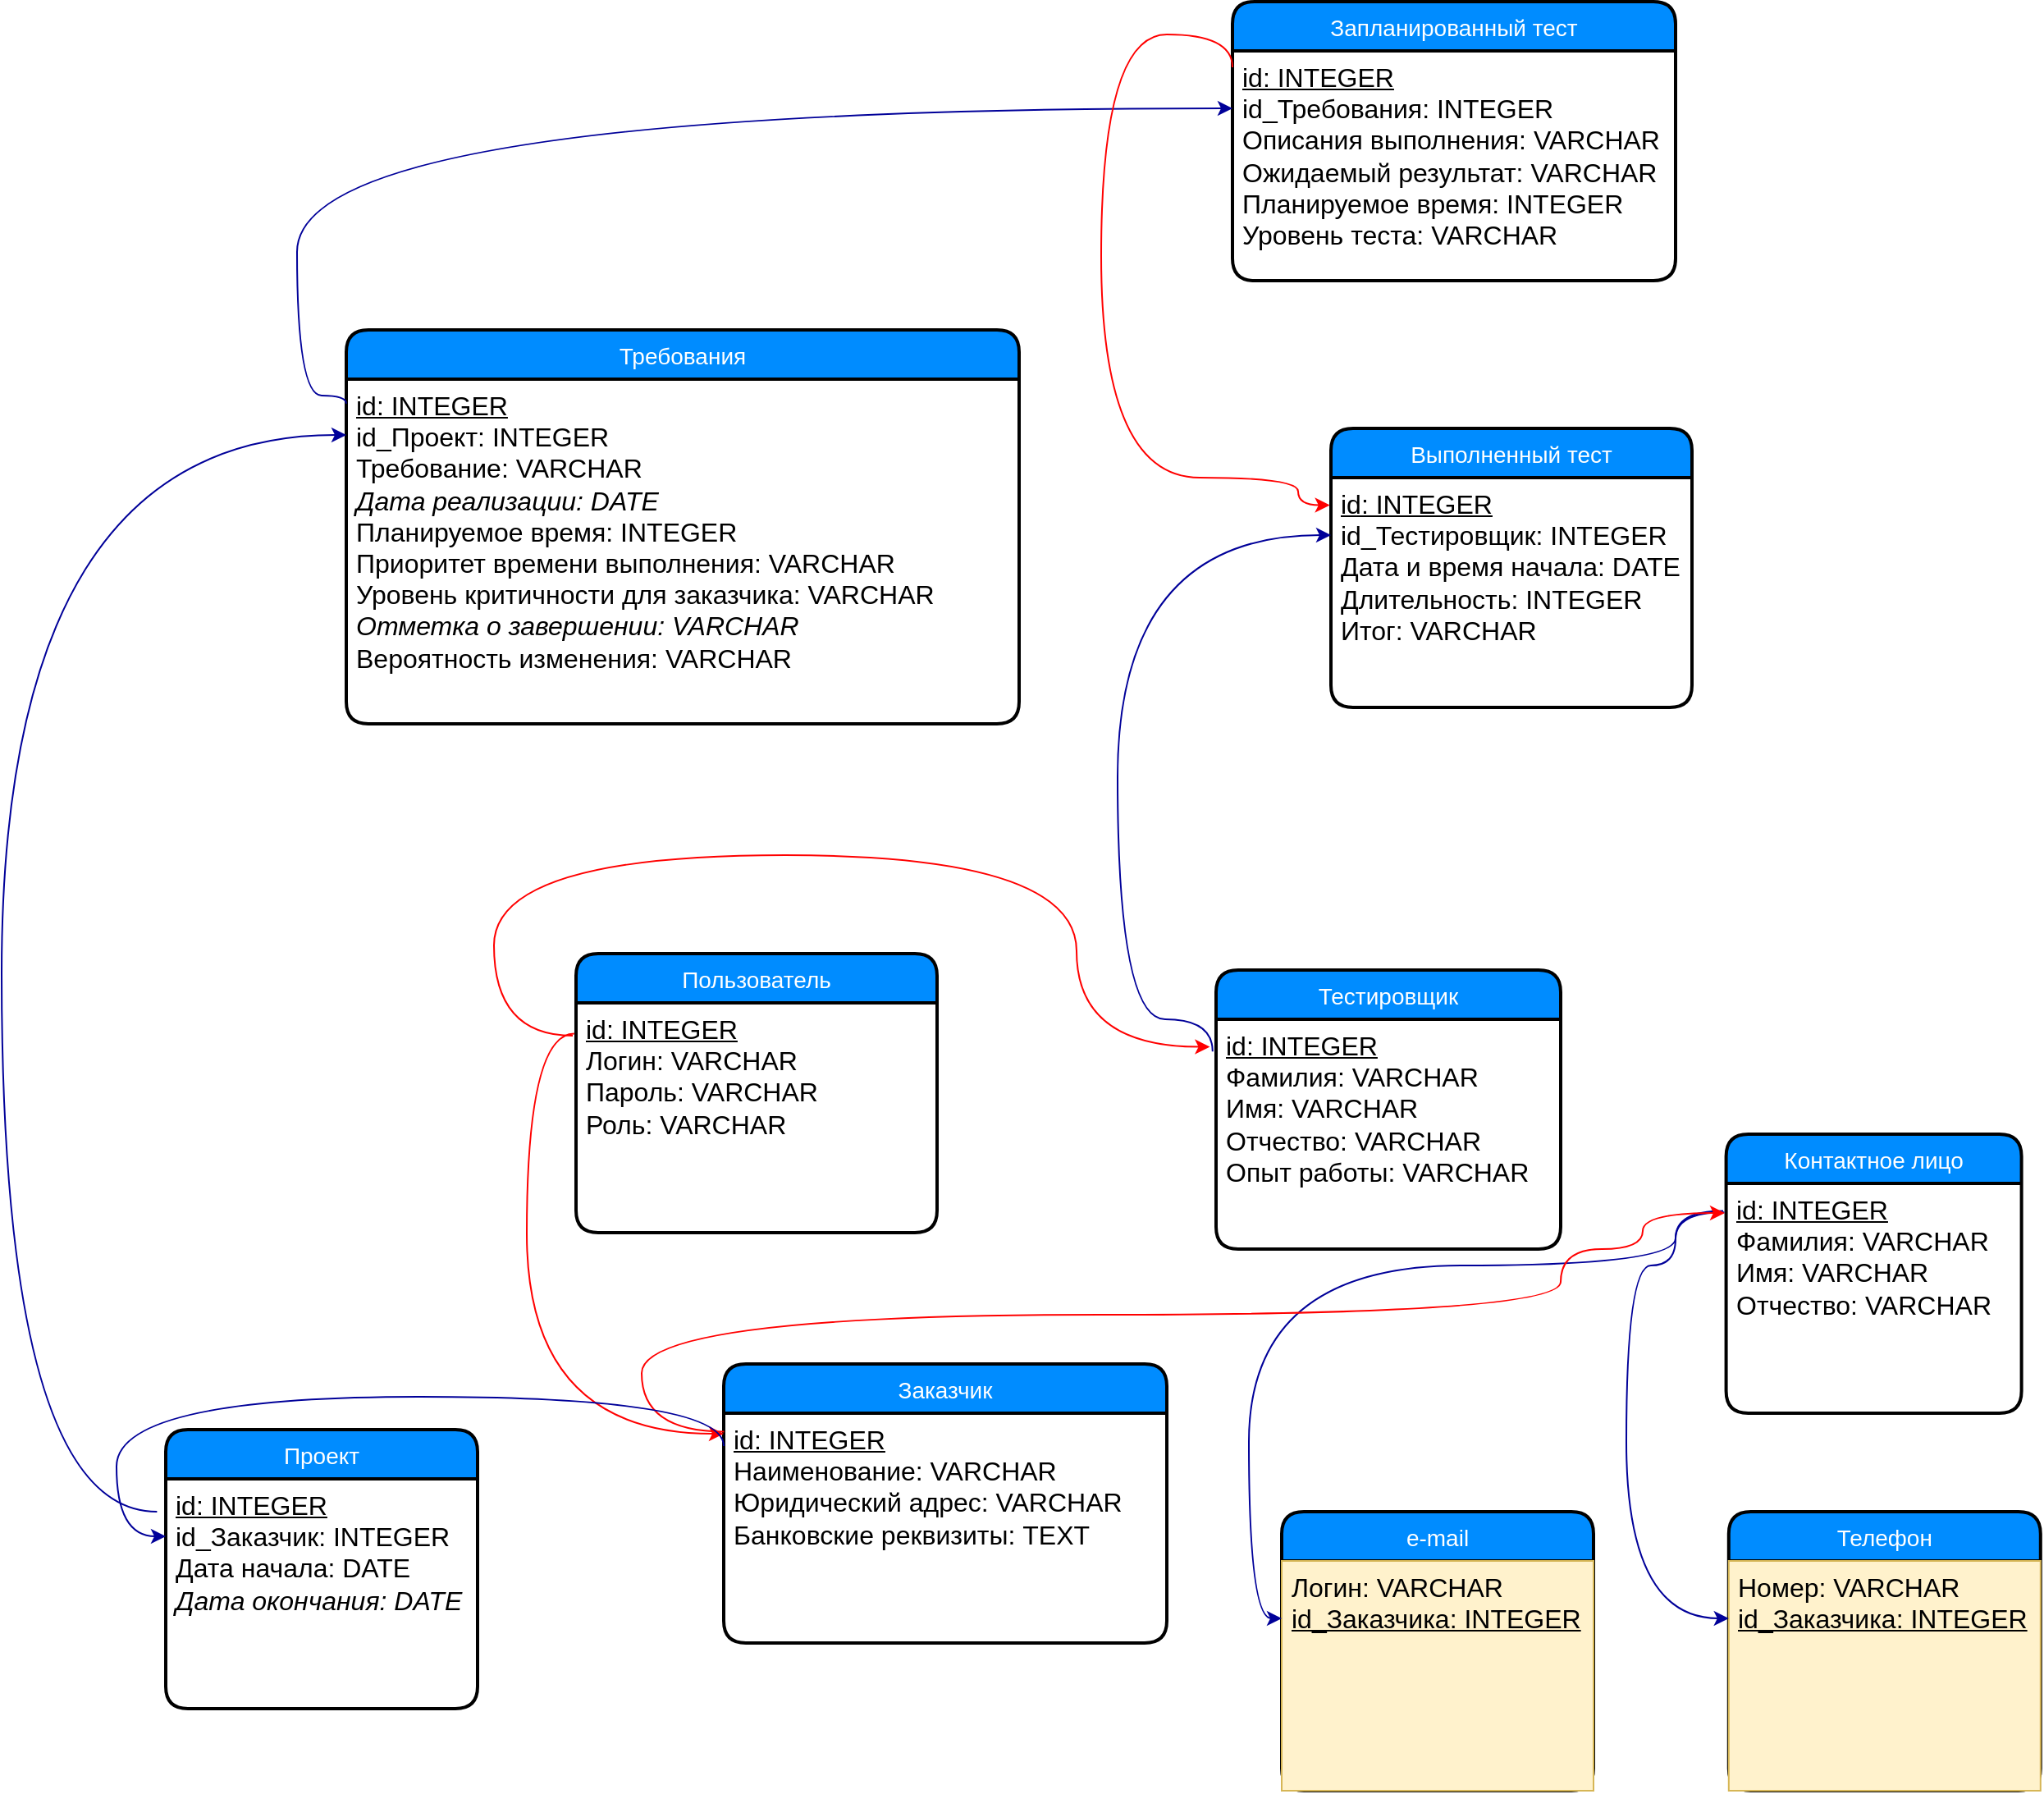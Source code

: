 <mxfile version="12.7.1" type="device"><diagram id="8OVKRPTs8ipJjqHJ2_v-" name="Страница 1"><mxGraphModel dx="2147" dy="823" grid="1" gridSize="10" guides="1" tooltips="1" connect="1" arrows="1" fold="1" page="1" pageScale="1" pageWidth="827" pageHeight="1169" math="0" shadow="0"><root><mxCell id="0"/><mxCell id="1" parent="0"/><mxCell id="F5DHegrBiSAyXKyFAbV_-1" value="Контактное лицо" style="swimlane;childLayout=stackLayout;horizontal=1;startSize=30;horizontalStack=0;fillColor=#008cff;fontColor=#FFFFFF;rounded=1;fontSize=14;fontStyle=0;strokeWidth=2;resizeParent=0;resizeLast=1;shadow=0;dashed=0;align=center;" vertex="1" parent="1"><mxGeometry x="260.8" y="760" width="180" height="170" as="geometry"/></mxCell><mxCell id="F5DHegrBiSAyXKyFAbV_-2" value="&lt;u&gt;id: INTEGER&lt;/u&gt;&lt;br&gt;Фамилия: VARCHAR&lt;br&gt;Имя: VARCHAR&lt;br&gt;Отчество: VARCHAR&lt;br&gt;" style="align=left;strokeColor=none;fillColor=none;spacingLeft=4;fontSize=16;verticalAlign=top;resizable=0;rotatable=0;part=1;html=1;labelBorderColor=none;labelBackgroundColor=none;" vertex="1" parent="F5DHegrBiSAyXKyFAbV_-1"><mxGeometry y="30" width="180" height="140" as="geometry"/></mxCell><mxCell id="F5DHegrBiSAyXKyFAbV_-21" value="Заказчик" style="swimlane;childLayout=stackLayout;horizontal=1;startSize=30;horizontalStack=0;fillColor=#008cff;fontColor=#FFFFFF;rounded=1;fontSize=14;fontStyle=0;strokeWidth=2;resizeParent=0;resizeLast=1;shadow=0;dashed=0;align=center;" vertex="1" parent="1"><mxGeometry x="-350" y="900" width="270" height="170" as="geometry"/></mxCell><mxCell id="F5DHegrBiSAyXKyFAbV_-22" value="&lt;u&gt;id: INTEGER&lt;/u&gt;&lt;br&gt;Наименование: VARCHAR&lt;br&gt;Юридический адрес: VARCHAR&lt;br&gt;Банковские реквизиты: TEXT" style="align=left;strokeColor=none;fillColor=none;spacingLeft=4;fontSize=16;verticalAlign=top;resizable=0;rotatable=0;part=1;html=1;labelBorderColor=none;labelBackgroundColor=none;" vertex="1" parent="F5DHegrBiSAyXKyFAbV_-21"><mxGeometry y="30" width="270" height="140" as="geometry"/></mxCell><mxCell id="F5DHegrBiSAyXKyFAbV_-23" value="Проект" style="swimlane;childLayout=stackLayout;horizontal=1;startSize=30;horizontalStack=0;fillColor=#008cff;fontColor=#FFFFFF;rounded=1;fontSize=14;fontStyle=0;strokeWidth=2;resizeParent=0;resizeLast=1;shadow=0;dashed=0;align=center;" vertex="1" parent="1"><mxGeometry x="-690" y="940" width="190" height="170" as="geometry"/></mxCell><mxCell id="F5DHegrBiSAyXKyFAbV_-24" value="&lt;u&gt;id: INTEGER&lt;br&gt;&lt;/u&gt;id_Заказчик: INTEGER&lt;br&gt;Дата начала: DATE&lt;span style=&quot;color: rgba(0 , 0 , 0 , 0) ; font-family: monospace ; font-size: 0px&quot;&gt;%3CmxGraphModel%3E%3Croot%3E%3CmxCell%20id%3D%220%22%2F%3E%3CmxCell%20id%3D%221%22%20parent%3D%220%22%2F%3E%3CmxCell%20id%3D%222%22%20value%3D%22%D0%9A%D0%BE%D0%BD%D1%82%D0%B0%D0%BA%D1%82%D0%BD%D0%BE%D0%B5%20%D0%BB%D0%B8%D1%86%D0%BE%22%20style%3D%22swimlane%3BchildLayout%3DstackLayout%3Bhorizontal%3D1%3BstartSize%3D30%3BhorizontalStack%3D0%3BfillColor%3D%23008cff%3BfontColor%3D%23FFFFFF%3Brounded%3D1%3BfontSize%3D14%3BfontStyle%3D0%3BstrokeWidth%3D2%3BresizeParent%3D0%3BresizeLast%3D1%3Bshadow%3D0%3Bdashed%3D0%3Balign%3Dcenter%3B%22%20vertex%3D%221%22%20parent%3D%221%22%3E%3CmxGeometry%20x%3D%22170%22%20y%3D%2270%22%20width%3D%22180%22%20height%3D%22170%22%20as%3D%22geometry%22%2F%3E%3C%2FmxCell%3E%3CmxCell%20id%3D%223%22%20value%3D%22id%3A%20INTEGER%26lt%3Bbr%26gt%3B%D0%A4%D0%B0%D0%BC%D0%B8%D0%BB%D0%B8%D1%8F%3A%20VARCHAR%26lt%3Bbr%26gt%3B%D0%98%D0%BC%D1%8F%3A%20VARCHAR%26lt%3Bbr%26gt%3B%D0%9E%D1%82%D1%87%D0%B5%D1%81%D1%82%D0%B2%D0%BE%3A%20VARCHAR%26lt%3Bbr%26gt%3B%26lt%3Bbr%26gt%3B%22%20style%3D%22align%3Dleft%3BstrokeColor%3Dnone%3BfillColor%3Dnone%3BspacingLeft%3D4%3BfontSize%3D16%3BverticalAlign%3Dtop%3Bresizable%3D0%3Brotatable%3D0%3Bpart%3D1%3Bhtml%3D1%3BlabelBorderColor%3Dnone%3BlabelBackgroundColor%3Dnone%3B%22%20vertex%3D%221%22%20parent%3D%222%22%3E%3CmxGeometry%20y%3D%2230%22%20width%3D%22180%22%20height%3D%22140%22%20as%3D%22geometry%22%2F%3E%3C%2FmxCell%3E%3C%2Froot%3E%3C%2FmxGraphModel%3E&lt;/span&gt;&lt;br&gt;&lt;i&gt;Дата окончания: DATE&lt;/i&gt;" style="align=left;strokeColor=none;fillColor=none;spacingLeft=4;fontSize=16;verticalAlign=top;resizable=0;rotatable=0;part=1;html=1;labelBorderColor=none;labelBackgroundColor=none;" vertex="1" parent="F5DHegrBiSAyXKyFAbV_-23"><mxGeometry y="30" width="190" height="140" as="geometry"/></mxCell><mxCell id="F5DHegrBiSAyXKyFAbV_-25" value="Требования" style="swimlane;childLayout=stackLayout;horizontal=1;startSize=30;horizontalStack=0;fillColor=#008cff;fontColor=#FFFFFF;rounded=1;fontSize=14;fontStyle=0;strokeWidth=2;resizeParent=0;resizeLast=1;shadow=0;dashed=0;align=center;" vertex="1" parent="1"><mxGeometry x="-580" y="270" width="410" height="240" as="geometry"/></mxCell><mxCell id="F5DHegrBiSAyXKyFAbV_-26" value="&lt;u&gt;id: INTEGER&lt;br&gt;&lt;/u&gt;id_Проект: INTEGER&lt;br&gt;Требование: VARCHAR&lt;br&gt;&lt;i&gt;Дата реализации: DATE&lt;/i&gt;&lt;br&gt;Планируемое время: INTEGER&lt;br&gt;Приоритет времени выполнения: VARCHAR&lt;br&gt;Уровень критичности для заказчика: VARCHAR&lt;br&gt;&lt;i&gt;Отметка о завершении: VARCHAR&lt;/i&gt;&lt;br&gt;Вероятность изменения: VARCHAR&amp;nbsp;&lt;span style=&quot;color: rgba(0 , 0 , 0 , 0) ; font-family: monospace ; font-size: 0px&quot;&gt;%3CmxGraphModel%3E%3Croot%3E%3CmxCell%20id%3D%220%22%2F%3E%3CmxCell%20id%3D%221%22%20parent%3D%220%22%2F%3E%3CmxCell%20id%3D%222%22%20value%3D%22%D0%9A%D0%BE%D0%BD%D1%82%D0%B0%D0%BA%D1%82%D0%BD%D0%BE%D0%B5%20%D0%BB%D0%B8%D1%86%D0%BE%22%20style%3D%22swimlane%3BchildLayout%3DstackLayout%3Bhorizontal%3D1%3BstartSize%3D30%3BhorizontalStack%3D0%3BfillColor%3D%23008cff%3BfontColor%3D%23FFFFFF%3Brounded%3D1%3BfontSize%3D14%3BfontStyle%3D0%3BstrokeWidth%3D2%3BresizeParent%3D0%3BresizeLast%3D1%3Bshadow%3D0%3Bdashed%3D0%3Balign%3Dcenter%3B%22%20vertex%3D%221%22%20parent%3D%221%22%3E%3CmxGeometry%20x%3D%22170%22%20y%3D%2270%22%20width%3D%22180%22%20height%3D%22170%22%20as%3D%22geometry%22%2F%3E%3C%2FmxCell%3E%3CmxCell%20id%3D%223%22%20value%3D%22id%3A%20INTEGER%26lt%3Bbr%26gt%3B%D0%A4%D0%B0%D0%BC%D0%B8%D0%BB%D0%B8%D1%8F%3A%20VARCHAR%26lt%3Bbr%26gt%3B%D0%98%D0%BC%D1%8F%3A%20VARCHAR%26lt%3Bbr%26gt%3B%D0%9E%D1%82%D1%87%D0%B5%D1%81%D1%82%D0%B2%D0%BE%3A%20VARCHAR%26lt%3Bbr%26gt%3B%26lt%3Bbr%26gt%3B%22%20style%3D%22align%3Dleft%3BstrokeColor%3Dnone%3BfillColor%3Dnone%3BspacingLeft%3D4%3BfontSize%3D16%3BverticalAlign%3Dtop%3Bresizable%3D0%3Brotatable%3D0%3Bpart%3D1%3Bhtml%3D1%3BlabelBorderColor%3Dnone%3BlabelBackgroundColor%3Dnone%3B%22%20vertex%3D%221%22%20parent%3D%222%22%3E%3CmxGeometry%20y%3D%2230%22%20width%3D%22180%22%20height%3D%22140%22%20as%3D%22geometry%22%2F%3E%3C%2FmxCell%3E%3C%2Froot%3E%3C%2FmxGraphModel%3E&lt;/span&gt;&lt;br&gt;&lt;span style=&quot;color: rgba(0 , 0 , 0 , 0) ; font-family: monospace ; font-size: 0px&quot;&gt;%3CmxGraphModel%3E%3Croot%3E%3CmxCell%20id%3D%220%22%2F%3E%3CmxCell%20id%3D%221%22%20parent%3D%220%22%2F%3E%3CmxCell%20id%3D%222%22%20value%3D%22%D0%9A%D0%BE%D0%BD%D1%82%D0%B0%D0%BA%D1%82%D0%BD%D0%BE%D0%B5%20%D0%BB%D0%B8%D1%86%D0%BE%22%20style%3D%22swimlane%3BchildLayout%3DstackLayout%3Bhorizontal%3D1%3BstartSize%3D30%3BhorizontalStack%3D0%3BfillColor%3D%23008cff%3BfontColor%3D%23FFFFFF%3Brounded%3D1%3BfontSize%3D14%3BfontStyle%3D0%3BstrokeWidth%3D2%3BresizeParent%3D0%3BresizeLast%3D1%3Bshadow%3D0%3Bdashed%3D0%3Balign%3Dcenter%3B%22%20vertex%3D%221%22%20parent%3D%221%22%3E%3CmxGeometry%20x%3D%22170%22%20y%3D%2270%22%20width%3D%22180%22%20height%3D%22170%22%20as%3D%22geometry%22%2F%3E%3C%2FmxCell%3E%3CmxCell%20id%3D%223%22%20value%3D%22id%3A%20INTEGER%26lt%3Bbr%26gt%3B%D0%A4%D0%B0%D0%BC%D0%B8%D0%BB%D0%B8%D1%8F%3A%20VARCHAR%26lt%3Bbr%26gt%3B%D0%98%D0%BC%D1%8F%3A%20VARCHAR%26lt%3Bbr%26gt%3B%D0%9E%D1%82%D1%87%D0%B5%D1%81%D1%82%D0%B2%D0%BE%3A%20VARCHAR%26lt%3Bbr%26gt%3B%26lt%3Bbr%26gt%3B%22%20style%3D%22align%3Dleft%3BstrokeColor%3Dnone%3BfillColor%3Dnone%3BspacingLeft%3D4%3BfontSize%3D16%3BverticalAlign%3Dtop%3Bresizable%3D0%3Brotatable%3D0%3Bpart%3D1%3Bhtml%3D1%3BlabelBorderColor%3Dnone%3BlabelBackgroundColor%3Dnone%3B%22%20vertex%3D%221%22%20parent%3D%222%22%3E%3CmxGeometry%20y%3D%2230%22%20width%3D%22180%22%20height%3D%22140%22%20as%3D%22geometry%22%2F%3E%3C%2FmxCell%3E%3C%2Froot%3E%3C%2FmxGraphModel%3&lt;/span&gt;&lt;br&gt;&lt;span style=&quot;color: rgba(0 , 0 , 0 , 0) ; font-family: monospace ; font-size: 0px&quot;&gt;%3CmxGraphModel%3E%3Croot%3E%3CmxCell%20id%3D%220%22%2F%3E%3CmxCell%20id%3D%221%22%20parent%3D%220%22%2F%3E%3CmxCell%20id%3D%222%22%20value%3D%22%D0%9A%D0%BE%D0%BD%D1%82%D0%B0%D0%BA%D1%82%D0%BD%D0%BE%D0%B5%20%D0%BB%D0%B8%D1%86%D0%BE%22%20style%3D%22swimlane%3BchildLayout%3DstackLayout%3Bhorizontal%3D1%3BstartSize%3D30%3BhorizontalStack%3D0%3BfillColor%3D%23008cff%3BfontColor%3D%23FFFFFF%3Brounded%3D1%3BfontSize%3D14%3BfontStyle%3D0%3BstrokeWidth%3D2%3BresizeParent%3D0%3BresizeLast%3D1%3Bshadow%3D0%3Bdashed%3D0%3Balign%3Dcenter%3B%22%20vertex%3D%221%22%20parent%3D%221%22%3E%3CmxGeometry%20x%3D%22170%22%20y%3D%2270%22%20width%3D%22180%22%20height%3D%22170%22%20as%3D%22geometry%22%2F%3E%3C%2FmxCell%3E%3CmxCell%20id%3D%223%22%20value%3D%22id%3A%20INTEGER%26lt%3Bbr%26gt%3B%D0%A4%D0%B0%D0%BC%D0%B8%D0%BB%D0%B8%D1%8F%3A%20VARCHAR%26lt%3Bbr%26gt%3B%D0%98%D0%BC%D1%8F%3A%20VARCHAR%26lt%3Bbr%26gt%3B%D0%9E%D1%82%D1%87%D0%B5%D1%81%D1%82%D0%B2%D0%BE%3A%20VARCHAR%26lt%3Bbr%26gt%3B%26lt%3Bbr%26gt%3B%22%20style%3D%22align%3Dleft%3BstrokeColor%3Dnone%3BfillColor%3Dnone%3BspacingLeft%3D4%3BfontSize%3D16%3BverticalAlign%3Dtop%3Bresizable%3D0%3Brotatable%3D0%3Bpart%3D1%3Bhtml%3D1%3BlabelBorderColor%3Dnone%3BlabelBackgroundColor%3Dnone%3B%22%20vertex%3D%221%22%20parent%3D%222%22%3E%3CmxGeometry%20y%3D%2230%22%20width%3D%22180%22%20height%3D%22140%22%20as%3D%22geometry%22%2F%3E%3C%2FmxCell%3E%3C%2Froot%3E%3C%2FmxGraphModel%3E&lt;/span&gt;" style="align=left;strokeColor=none;fillColor=none;spacingLeft=4;fontSize=16;verticalAlign=top;resizable=0;rotatable=0;part=1;html=1;labelBorderColor=none;labelBackgroundColor=none;" vertex="1" parent="F5DHegrBiSAyXKyFAbV_-25"><mxGeometry y="30" width="410" height="210" as="geometry"/></mxCell><mxCell id="F5DHegrBiSAyXKyFAbV_-28" value="Запланированный тест" style="swimlane;childLayout=stackLayout;horizontal=1;startSize=30;horizontalStack=0;fillColor=#008cff;fontColor=#FFFFFF;rounded=1;fontSize=14;fontStyle=0;strokeWidth=2;resizeParent=0;resizeLast=1;shadow=0;dashed=0;align=center;" vertex="1" parent="1"><mxGeometry x="-40" y="70" width="270" height="170" as="geometry"/></mxCell><mxCell id="F5DHegrBiSAyXKyFAbV_-29" value="&lt;u&gt;id: INTEGER&lt;/u&gt;&lt;br&gt;id_Требования: INTEGER&lt;br&gt;Описания выполнения: VARCHAR&lt;br&gt;Ожидаемый результат: VARCHAR&lt;br&gt;Планируемое время: INTEGER&lt;br&gt;Уровень теста: VARCHAR&lt;br&gt;&lt;span style=&quot;color: rgba(0 , 0 , 0 , 0) ; font-family: monospace ; font-size: 0px&quot;&gt;J%3CmxGraphModel%3E%3Croot%3E%3CmxCell%20id%3D%220%22%2F%3E%3CmxCell%20id%3D%221%22%20parent%3D%220%22%2F%3E%3CmxCell%20id%3D%222%22%20value%3D%22%D0%9A%D0%BE%D0%BD%D1%82%D0%B0%D0%BA%D1%82%D0%BD%D0%BE%D0%B5%20%D0%BB%D0%B8%D1%86%D0%BE%22%20style%3D%22swimlane%3BchildLayout%3DstackLayout%3Bhorizontal%3D1%3BstartSize%3D30%3BhorizontalStack%3D0%3BfillColor%3D%23008cff%3BfontColor%3D%23FFFFFF%3Brounded%3D1%3BfontSize%3D14%3BfontStyle%3D0%3BstrokeWidth%3D2%3BresizeParent%3D0%3BresizeLast%3D1%3Bshadow%3D0%3Bdashed%3D0%3Balign%3Dcenter%3B%22%20vertex%3D%221%22%20parent%3D%221%22%3E%3CmxGeometry%20x%3D%22170%22%20y%3D%2270%22%20width%3D%22180%22%20height%3D%22170%22%20as%3D%22geometry%22%2F%3E%3C%2FmxCell%3E%3CmxCell%20id%3D%223%22%20value%3D%22id%3A%20INTEGER%26lt%3Bbr%26gt%3B%D0%A4%D0%B0%D0%BC%D0%B8%D0%BB%D0%B8%D1%8F%3A%20VARCHAR%26lt%3Bbr%26gt%3B%D0%98%D0%BC%D1%8F%3A%20VARCHAR%26lt%3Bbr%26gt%3B%D0%9E%D1%82%D1%87%D0%B5%D1%81%D1%82%D0%B2%D0%BE%3A%20VARCHAR%26lt%3Bbr%26gt%3B%26lt%3Bbr%26gt%3B%22%20style%3D%22align%3Dleft%3BstrokeColor%3Dnone%3BfillColor%3Dnone%3BspacingLeft%3D4%3BfontSize%3D16%3BverticalAlign%3Dtop%3Bresizable%3D0%3Brotatable%3D0%3Bpart%3D1%3Bhtml%3D1%3BlabelBorderColor%3Dnone%3BlabelBackgroundColor%3Dnone%3B%22%20vertex%3D%221%22%20parent%3D%222%22%3E%3CmxGeometry%20y%3D%2230%22%20width%3D%22180%22%20height%3D%22140%22%20as%3D%22geometry%22%2F%3E%3C%2FmxCell%3E%3C%2Froot%3E%3C%2FmxGraphMocfffsdas&lt;/span&gt;" style="align=left;strokeColor=none;fillColor=none;spacingLeft=4;fontSize=16;verticalAlign=top;resizable=0;rotatable=0;part=1;html=1;labelBorderColor=none;labelBackgroundColor=none;" vertex="1" parent="F5DHegrBiSAyXKyFAbV_-28"><mxGeometry y="30" width="270" height="140" as="geometry"/></mxCell><mxCell id="F5DHegrBiSAyXKyFAbV_-32" value="Выполненный тест" style="swimlane;childLayout=stackLayout;horizontal=1;startSize=30;horizontalStack=0;fillColor=#008cff;fontColor=#FFFFFF;rounded=1;fontSize=14;fontStyle=0;strokeWidth=2;resizeParent=0;resizeLast=1;shadow=0;dashed=0;align=center;" vertex="1" parent="1"><mxGeometry x="20" y="330" width="220" height="170" as="geometry"/></mxCell><mxCell id="F5DHegrBiSAyXKyFAbV_-33" value="&lt;u&gt;id: INTEGER&lt;br&gt;&lt;/u&gt;id_Тестировщик: INTEGER&lt;br&gt;Дата и время начала: DATE&lt;br&gt;Длительность: INTEGER&lt;br&gt;Итог: VARCHAR" style="align=left;strokeColor=none;fillColor=none;spacingLeft=4;fontSize=16;verticalAlign=top;resizable=0;rotatable=0;part=1;html=1;labelBorderColor=none;labelBackgroundColor=none;" vertex="1" parent="F5DHegrBiSAyXKyFAbV_-32"><mxGeometry y="30" width="220" height="140" as="geometry"/></mxCell><mxCell id="F5DHegrBiSAyXKyFAbV_-34" value="Пользователь" style="swimlane;childLayout=stackLayout;horizontal=1;startSize=30;horizontalStack=0;fillColor=#008cff;fontColor=#FFFFFF;rounded=1;fontSize=14;fontStyle=0;strokeWidth=2;resizeParent=0;resizeLast=1;shadow=0;dashed=0;align=center;" vertex="1" parent="1"><mxGeometry x="-440" y="650" width="220" height="170" as="geometry"/></mxCell><mxCell id="F5DHegrBiSAyXKyFAbV_-35" value="&lt;u&gt;id: INTEGER&lt;/u&gt;&lt;br&gt;Логин: VARCHAR&lt;br&gt;Пароль: VARCHAR&lt;br&gt;Роль: VARCHAR" style="align=left;strokeColor=none;fillColor=none;spacingLeft=4;fontSize=16;verticalAlign=top;resizable=0;rotatable=0;part=1;html=1;labelBorderColor=none;labelBackgroundColor=none;" vertex="1" parent="F5DHegrBiSAyXKyFAbV_-34"><mxGeometry y="30" width="220" height="140" as="geometry"/></mxCell><mxCell id="F5DHegrBiSAyXKyFAbV_-38" value="Тестировщик" style="swimlane;childLayout=stackLayout;horizontal=1;startSize=30;horizontalStack=0;fillColor=#008cff;fontColor=#FFFFFF;rounded=1;fontSize=14;fontStyle=0;strokeWidth=2;resizeParent=0;resizeLast=1;shadow=0;dashed=0;align=center;" vertex="1" parent="1"><mxGeometry x="-50" y="660" width="210" height="170" as="geometry"/></mxCell><mxCell id="F5DHegrBiSAyXKyFAbV_-39" value="&lt;u&gt;id: INTEGER&lt;/u&gt;&lt;br&gt;Фамилия: VARCHAR&lt;br&gt;Имя: VARCHAR&lt;br&gt;Отчество: VARCHAR&lt;br&gt;Опыт работы: VARCHAR" style="align=left;strokeColor=none;fillColor=none;spacingLeft=4;fontSize=16;verticalAlign=top;resizable=0;rotatable=0;part=1;html=1;labelBorderColor=none;labelBackgroundColor=none;" vertex="1" parent="F5DHegrBiSAyXKyFAbV_-38"><mxGeometry y="30" width="210" height="140" as="geometry"/></mxCell><mxCell id="F5DHegrBiSAyXKyFAbV_-52" style="edgeStyle=orthogonalEdgeStyle;curved=1;rounded=0;orthogonalLoop=1;jettySize=auto;html=1;entryX=-0.018;entryY=0.12;entryDx=0;entryDy=0;entryPerimeter=0;fontSize=16;fontColor=#FF0000;fillColor=#ffe6cc;strokeColor=#FF0000;" edge="1" parent="1" target="F5DHegrBiSAyXKyFAbV_-39"><mxGeometry relative="1" as="geometry"><mxPoint x="-442" y="700" as="sourcePoint"/><Array as="points"><mxPoint x="-442" y="700"/><mxPoint x="-490" y="700"/><mxPoint x="-490" y="590"/><mxPoint x="-135" y="590"/><mxPoint x="-135" y="707"/></Array></mxGeometry></mxCell><mxCell id="F5DHegrBiSAyXKyFAbV_-55" style="edgeStyle=orthogonalEdgeStyle;curved=1;rounded=0;orthogonalLoop=1;jettySize=auto;html=1;exitX=-0.005;exitY=0.134;exitDx=0;exitDy=0;entryX=0;entryY=0.25;entryDx=0;entryDy=0;strokeColor=#FF0000;fontSize=16;fontColor=#FF0000;exitPerimeter=0;" edge="1" parent="1" source="F5DHegrBiSAyXKyFAbV_-35" target="F5DHegrBiSAyXKyFAbV_-21"><mxGeometry relative="1" as="geometry"><Array as="points"><mxPoint x="-470" y="699"/><mxPoint x="-470" y="943"/></Array></mxGeometry></mxCell><mxCell id="F5DHegrBiSAyXKyFAbV_-56" value="Телефон" style="swimlane;childLayout=stackLayout;horizontal=1;startSize=30;horizontalStack=0;fillColor=#008cff;fontColor=#FFFFFF;rounded=1;fontSize=14;fontStyle=0;strokeWidth=2;resizeParent=0;resizeLast=1;shadow=0;dashed=0;align=center;" vertex="1" parent="1"><mxGeometry x="262.4" y="990" width="190" height="170" as="geometry"/></mxCell><mxCell id="F5DHegrBiSAyXKyFAbV_-57" value="Номер: VARCHAR&lt;br&gt;&lt;u&gt;id_Заказчика: INTEGER&lt;/u&gt;" style="align=left;strokeColor=#d6b656;fillColor=#fff2cc;spacingLeft=4;fontSize=16;verticalAlign=top;resizable=0;rotatable=0;part=1;html=1;labelBorderColor=none;labelBackgroundColor=none;" vertex="1" parent="F5DHegrBiSAyXKyFAbV_-56"><mxGeometry y="30" width="190" height="140" as="geometry"/></mxCell><mxCell id="F5DHegrBiSAyXKyFAbV_-58" style="edgeStyle=orthogonalEdgeStyle;curved=1;rounded=0;orthogonalLoop=1;jettySize=auto;html=1;exitX=-0.006;exitY=0.126;exitDx=0;exitDy=0;entryX=0;entryY=0.25;entryDx=0;entryDy=0;strokeColor=#000099;fontSize=16;fontColor=#FF0000;exitPerimeter=0;" edge="1" parent="1" source="F5DHegrBiSAyXKyFAbV_-2" target="F5DHegrBiSAyXKyFAbV_-57"><mxGeometry relative="1" as="geometry"><Array as="points"><mxPoint x="230" y="808"/><mxPoint x="230" y="840"/><mxPoint x="200" y="840"/><mxPoint x="200" y="1055"/></Array></mxGeometry></mxCell><mxCell id="F5DHegrBiSAyXKyFAbV_-61" value="e-mail" style="swimlane;childLayout=stackLayout;horizontal=1;startSize=30;horizontalStack=0;fillColor=#008cff;fontColor=#FFFFFF;rounded=1;fontSize=14;fontStyle=0;strokeWidth=2;resizeParent=0;resizeLast=1;shadow=0;dashed=0;align=center;" vertex="1" parent="1"><mxGeometry x="-10" y="990" width="190" height="170" as="geometry"/></mxCell><mxCell id="F5DHegrBiSAyXKyFAbV_-62" value="Логин: VARCHAR&lt;br&gt;&lt;u&gt;id_Заказчика: INTEGER&lt;/u&gt;" style="align=left;strokeColor=#d6b656;fillColor=#fff2cc;spacingLeft=4;fontSize=16;verticalAlign=top;resizable=0;rotatable=0;part=1;html=1;labelBorderColor=none;labelBackgroundColor=none;" vertex="1" parent="F5DHegrBiSAyXKyFAbV_-61"><mxGeometry y="30" width="190" height="140" as="geometry"/></mxCell><mxCell id="F5DHegrBiSAyXKyFAbV_-63" style="edgeStyle=orthogonalEdgeStyle;curved=1;rounded=0;orthogonalLoop=1;jettySize=auto;html=1;entryX=0;entryY=0.25;entryDx=0;entryDy=0;strokeColor=#000099;fontSize=16;fontColor=#FF0000;exitX=-0.01;exitY=0.12;exitDx=0;exitDy=0;exitPerimeter=0;" edge="1" parent="1" source="F5DHegrBiSAyXKyFAbV_-2" target="F5DHegrBiSAyXKyFAbV_-62"><mxGeometry relative="1" as="geometry"><mxPoint x="261" y="820" as="sourcePoint"/><Array as="points"><mxPoint x="230" y="807"/><mxPoint x="230" y="840"/><mxPoint x="-30" y="840"/><mxPoint x="-30" y="1055"/></Array></mxGeometry></mxCell><mxCell id="F5DHegrBiSAyXKyFAbV_-64" style="edgeStyle=orthogonalEdgeStyle;curved=1;rounded=0;orthogonalLoop=1;jettySize=auto;html=1;exitX=0.001;exitY=0.08;exitDx=0;exitDy=0;strokeColor=#FF0000;fontSize=16;fontColor=#FF0000;exitPerimeter=0;" edge="1" parent="1" source="F5DHegrBiSAyXKyFAbV_-22"><mxGeometry relative="1" as="geometry"><mxPoint x="260" y="808" as="targetPoint"/><Array as="points"><mxPoint x="-400" y="941"/><mxPoint x="-400" y="870"/><mxPoint x="160" y="870"/><mxPoint x="160" y="830"/><mxPoint x="210" y="830"/><mxPoint x="210" y="808"/></Array></mxGeometry></mxCell><mxCell id="F5DHegrBiSAyXKyFAbV_-66" style="edgeStyle=orthogonalEdgeStyle;curved=1;rounded=0;orthogonalLoop=1;jettySize=auto;html=1;entryX=0;entryY=0.25;entryDx=0;entryDy=0;strokeColor=#000099;fontSize=16;fontColor=#FF0000;" edge="1" parent="1" target="F5DHegrBiSAyXKyFAbV_-24"><mxGeometry relative="1" as="geometry"><mxPoint x="-350" y="950" as="sourcePoint"/><Array as="points"><mxPoint x="-350" y="920"/><mxPoint x="-720" y="920"/><mxPoint x="-720" y="1005"/></Array></mxGeometry></mxCell><mxCell id="F5DHegrBiSAyXKyFAbV_-68" style="edgeStyle=orthogonalEdgeStyle;curved=1;rounded=0;orthogonalLoop=1;jettySize=auto;html=1;exitX=-0.028;exitY=0.143;exitDx=0;exitDy=0;strokeColor=#000099;fontSize=16;fontColor=#FF0000;exitPerimeter=0;entryX=0;entryY=0.162;entryDx=0;entryDy=0;entryPerimeter=0;" edge="1" parent="1" source="F5DHegrBiSAyXKyFAbV_-24" target="F5DHegrBiSAyXKyFAbV_-26"><mxGeometry relative="1" as="geometry"><mxPoint x="-600" y="330" as="targetPoint"/><Array as="points"><mxPoint x="-790" y="990"/><mxPoint x="-790" y="334"/></Array></mxGeometry></mxCell><mxCell id="F5DHegrBiSAyXKyFAbV_-69" style="edgeStyle=orthogonalEdgeStyle;curved=1;rounded=0;orthogonalLoop=1;jettySize=auto;html=1;exitX=-0.01;exitY=0.14;exitDx=0;exitDy=0;entryX=0;entryY=0.25;entryDx=0;entryDy=0;strokeColor=#000099;fontSize=16;fontColor=#FF0000;exitPerimeter=0;" edge="1" parent="1" source="F5DHegrBiSAyXKyFAbV_-39" target="F5DHegrBiSAyXKyFAbV_-33"><mxGeometry relative="1" as="geometry"><Array as="points"><mxPoint x="-52" y="690"/><mxPoint x="-110" y="690"/><mxPoint x="-110" y="395"/></Array></mxGeometry></mxCell><mxCell id="F5DHegrBiSAyXKyFAbV_-70" style="edgeStyle=orthogonalEdgeStyle;curved=1;rounded=0;orthogonalLoop=1;jettySize=auto;html=1;exitX=0;exitY=0.071;exitDx=0;exitDy=0;strokeColor=#000099;fontSize=16;fontColor=#FF0000;exitPerimeter=0;entryX=0;entryY=0.25;entryDx=0;entryDy=0;" edge="1" parent="1" source="F5DHegrBiSAyXKyFAbV_-26" target="F5DHegrBiSAyXKyFAbV_-29"><mxGeometry relative="1" as="geometry"><mxPoint x="-40" y="113" as="targetPoint"/><Array as="points"><mxPoint x="-580" y="310"/><mxPoint x="-610" y="310"/><mxPoint x="-610" y="135"/></Array></mxGeometry></mxCell><mxCell id="F5DHegrBiSAyXKyFAbV_-71" style="edgeStyle=orthogonalEdgeStyle;curved=1;rounded=0;orthogonalLoop=1;jettySize=auto;html=1;entryX=-0.003;entryY=0.12;entryDx=0;entryDy=0;entryPerimeter=0;strokeColor=#FF0000;fontSize=16;fontColor=#FF0000;" edge="1" parent="1" target="F5DHegrBiSAyXKyFAbV_-33"><mxGeometry relative="1" as="geometry"><mxPoint x="-40" y="110" as="sourcePoint"/><Array as="points"><mxPoint x="-40" y="90"/><mxPoint x="-120" y="90"/><mxPoint x="-120" y="360"/><mxPoint y="360"/><mxPoint y="377"/></Array></mxGeometry></mxCell></root></mxGraphModel></diagram></mxfile>
